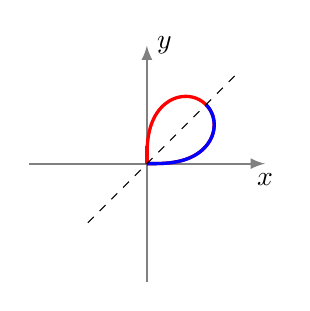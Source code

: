 \begin{tikzpicture}[scale=1.5]

     \draw[->,>=latex,thick, gray] (-1,0)--(1,0) node[below,black] {$x$};
     \draw[->,>=latex,thick, gray] (0,-1)--(0,1) node[right,black] {$y$};
     \draw [very thick, color=red,samples=200,smooth, domain=-0:10] plot({\x/(1+\x*\x*\x*\x)},{\x*\x*\x/(1+\x*\x*\x*\x)});
     \draw [very thick, color=red] (0,0)--(0,+0.15);

     \draw [very thick, color=blue,samples=100,smooth, domain=0:1] plot({\x/(1+\x*\x*\x*\x)},{\x*\x*\x/(1+\x*\x*\x*\x)});

   \draw[dashed] (-0.5,-0.5)--(0.78,0.78);

\end{tikzpicture}
